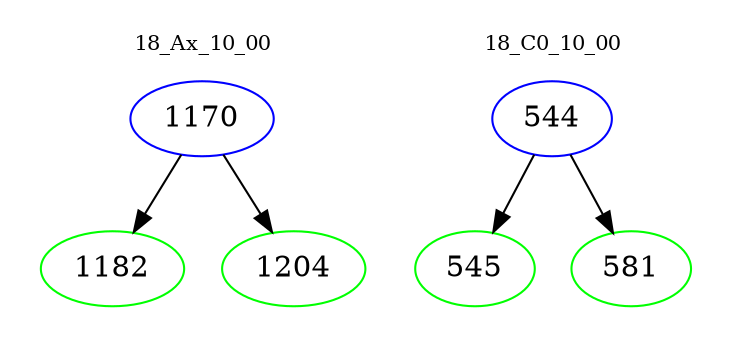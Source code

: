 digraph{
subgraph cluster_0 {
color = white
label = "18_Ax_10_00";
fontsize=10;
T0_1170 [label="1170", color="blue"]
T0_1170 -> T0_1182 [color="black"]
T0_1182 [label="1182", color="green"]
T0_1170 -> T0_1204 [color="black"]
T0_1204 [label="1204", color="green"]
}
subgraph cluster_1 {
color = white
label = "18_C0_10_00";
fontsize=10;
T1_544 [label="544", color="blue"]
T1_544 -> T1_545 [color="black"]
T1_545 [label="545", color="green"]
T1_544 -> T1_581 [color="black"]
T1_581 [label="581", color="green"]
}
}
